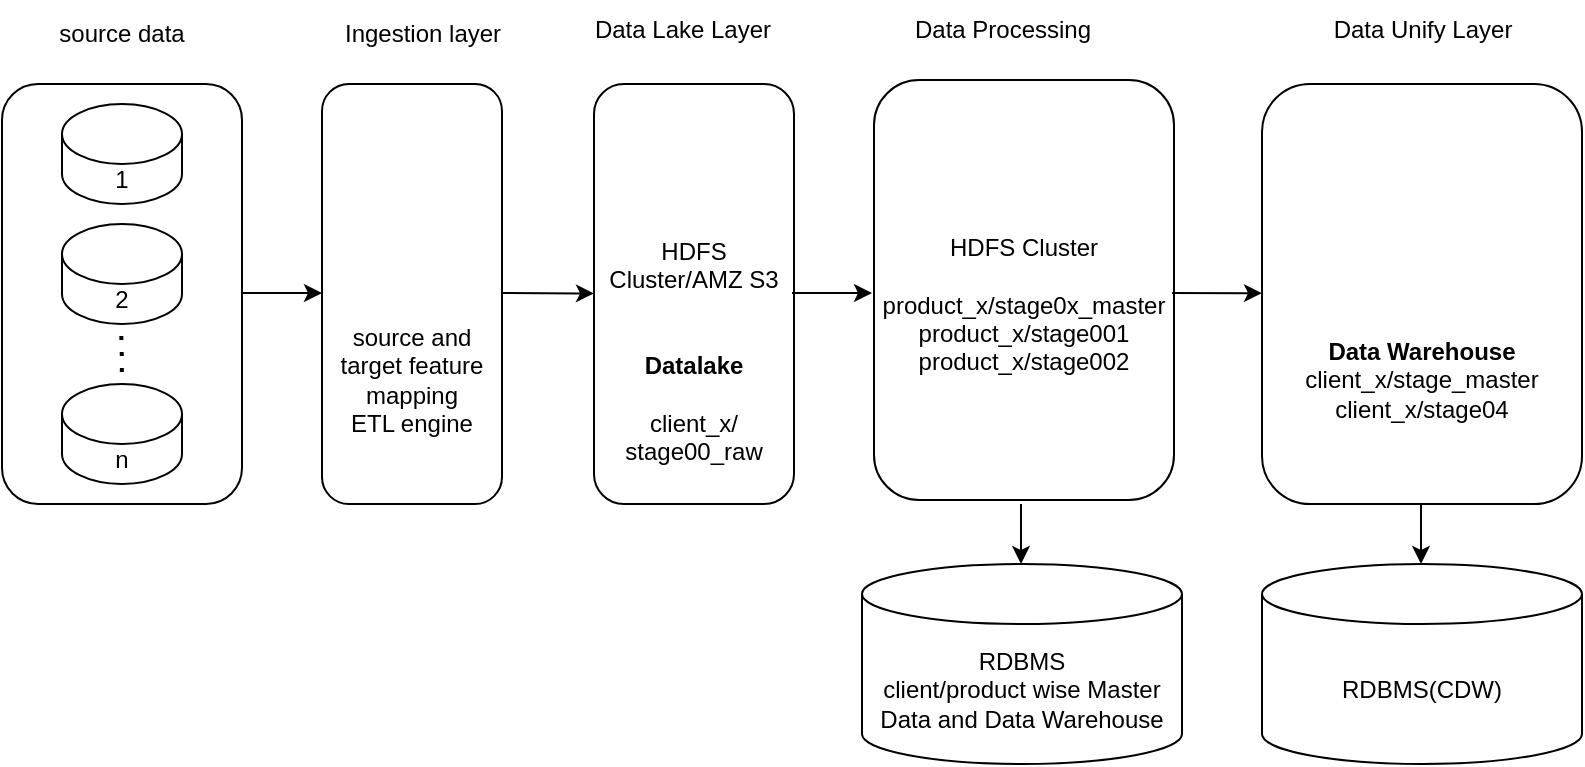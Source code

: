<mxfile version="24.8.0">
  <diagram name="Page-1" id="dII-GsZN4UyNTXwKCkAz">
    <mxGraphModel dx="1050" dy="522" grid="1" gridSize="10" guides="1" tooltips="1" connect="1" arrows="1" fold="1" page="1" pageScale="1" pageWidth="850" pageHeight="1100" math="0" shadow="0">
      <root>
        <mxCell id="0" />
        <mxCell id="1" parent="0" />
        <mxCell id="wHakukRragAsUwI3LYUK-2" value="" style="rounded=1;whiteSpace=wrap;html=1;" vertex="1" parent="1">
          <mxGeometry x="30" y="120" width="120" height="210" as="geometry" />
        </mxCell>
        <mxCell id="wHakukRragAsUwI3LYUK-7" value="" style="endArrow=none;dashed=1;html=1;dashPattern=1 3;strokeWidth=2;rounded=0;" edge="1" parent="1">
          <mxGeometry width="50" height="50" relative="1" as="geometry">
            <mxPoint x="89.5" y="280" as="sourcePoint" />
            <mxPoint x="89.5" y="240" as="targetPoint" />
            <Array as="points">
              <mxPoint x="90" y="260" />
            </Array>
          </mxGeometry>
        </mxCell>
        <mxCell id="wHakukRragAsUwI3LYUK-8" value="&lt;div&gt;&lt;br&gt;&lt;/div&gt;&lt;div&gt;&lt;br&gt;&lt;/div&gt;&lt;div&gt;&lt;br&gt;&lt;/div&gt;&lt;div&gt;&lt;br&gt;&lt;/div&gt;&lt;div&gt;&lt;br&gt;&lt;/div&gt;&lt;div&gt;&lt;br&gt;&lt;/div&gt;source and target feature mapping&lt;div&gt;ETL engine&lt;/div&gt;" style="rounded=1;whiteSpace=wrap;html=1;" vertex="1" parent="1">
          <mxGeometry x="190" y="120" width="90" height="210" as="geometry" />
        </mxCell>
        <mxCell id="wHakukRragAsUwI3LYUK-9" value="&lt;div&gt;&lt;b&gt;&lt;br&gt;&lt;/b&gt;&lt;/div&gt;&lt;b&gt;&lt;div&gt;&lt;b&gt;&lt;br&gt;&lt;/b&gt;&lt;/div&gt;&lt;div&gt;&lt;b&gt;&lt;br&gt;&lt;/b&gt;&lt;/div&gt;&lt;div&gt;&lt;b&gt;&lt;br&gt;&lt;/b&gt;&lt;/div&gt;&lt;div&gt;&lt;b&gt;&lt;br&gt;&lt;/b&gt;&lt;/div&gt;&lt;div&gt;&lt;b&gt;&lt;br&gt;&lt;/b&gt;&lt;/div&gt;Data Warehouse&lt;/b&gt;&lt;div&gt;client_x/stage_master&lt;/div&gt;&lt;div&gt;client_x/stage04&lt;/div&gt;" style="rounded=1;whiteSpace=wrap;html=1;" vertex="1" parent="1">
          <mxGeometry x="660" y="120" width="160" height="210" as="geometry" />
        </mxCell>
        <mxCell id="wHakukRragAsUwI3LYUK-10" value="&lt;div&gt;&lt;br&gt;&lt;/div&gt;&lt;div&gt;&lt;br&gt;&lt;/div&gt;&lt;div&gt;HDFS Cluster&lt;/div&gt;&lt;div&gt;&lt;br&gt;&lt;/div&gt;product_x/stage0x_master&lt;div&gt;product_x/stage001&lt;div&gt;product_x/stage002&lt;div&gt;&lt;br&gt;&lt;/div&gt;&lt;/div&gt;&lt;/div&gt;" style="rounded=1;whiteSpace=wrap;html=1;" vertex="1" parent="1">
          <mxGeometry x="466" y="118" width="150" height="210" as="geometry" />
        </mxCell>
        <mxCell id="wHakukRragAsUwI3LYUK-11" value="&lt;div&gt;&lt;b&gt;&lt;br&gt;&lt;/b&gt;&lt;/div&gt;&lt;div style=&quot;font-weight: bold;&quot;&gt;&lt;b&gt;&lt;br&gt;&lt;/b&gt;&lt;/div&gt;&lt;div style=&quot;&quot;&gt;&lt;div style=&quot;font-weight: bold;&quot;&gt;&lt;br&gt;&lt;/div&gt;&lt;div style=&quot;font-weight: bold;&quot;&gt;&lt;br&gt;&lt;/div&gt;&lt;div style=&quot;font-weight: bold;&quot;&gt;&lt;br&gt;&lt;/div&gt;&lt;div style=&quot;&quot;&gt;HDFS Cluster/AMZ S3&lt;/div&gt;&lt;div style=&quot;font-weight: bold;&quot;&gt;&lt;br&gt;&lt;/div&gt;&lt;/div&gt;&lt;div style=&quot;font-weight: bold;&quot;&gt;&lt;br&gt;&lt;/div&gt;&lt;b&gt;Datalake&lt;/b&gt;&lt;div&gt;&lt;b&gt;&lt;br&gt;&lt;/b&gt;&lt;div&gt;client_x/&lt;/div&gt;&lt;div&gt;stage00_raw&lt;/div&gt;&lt;/div&gt;&lt;div&gt;&lt;br&gt;&lt;/div&gt;" style="rounded=1;whiteSpace=wrap;html=1;" vertex="1" parent="1">
          <mxGeometry x="326" y="120" width="100" height="210" as="geometry" />
        </mxCell>
        <mxCell id="wHakukRragAsUwI3LYUK-12" value="1" style="shape=cylinder3;whiteSpace=wrap;html=1;boundedLbl=1;backgroundOutline=1;size=15;" vertex="1" parent="1">
          <mxGeometry x="60" y="130" width="60" height="50" as="geometry" />
        </mxCell>
        <mxCell id="wHakukRragAsUwI3LYUK-13" value="2" style="shape=cylinder3;whiteSpace=wrap;html=1;boundedLbl=1;backgroundOutline=1;size=15;" vertex="1" parent="1">
          <mxGeometry x="60" y="190" width="60" height="50" as="geometry" />
        </mxCell>
        <mxCell id="wHakukRragAsUwI3LYUK-14" value="n" style="shape=cylinder3;whiteSpace=wrap;html=1;boundedLbl=1;backgroundOutline=1;size=15;" vertex="1" parent="1">
          <mxGeometry x="60" y="270" width="60" height="50" as="geometry" />
        </mxCell>
        <mxCell id="wHakukRragAsUwI3LYUK-16" value="RDBMS&lt;div&gt;client/product wise Master Data and Data Warehouse&lt;/div&gt;" style="shape=cylinder3;whiteSpace=wrap;html=1;boundedLbl=1;backgroundOutline=1;size=15;" vertex="1" parent="1">
          <mxGeometry x="460" y="360" width="160" height="100" as="geometry" />
        </mxCell>
        <mxCell id="wHakukRragAsUwI3LYUK-17" value="RDBMS(CDW)" style="shape=cylinder3;whiteSpace=wrap;html=1;boundedLbl=1;backgroundOutline=1;size=15;" vertex="1" parent="1">
          <mxGeometry x="660" y="360" width="160" height="100" as="geometry" />
        </mxCell>
        <mxCell id="wHakukRragAsUwI3LYUK-19" value="" style="endArrow=classic;html=1;rounded=0;" edge="1" parent="1">
          <mxGeometry width="50" height="50" relative="1" as="geometry">
            <mxPoint x="150" y="224.5" as="sourcePoint" />
            <mxPoint x="190" y="224.5" as="targetPoint" />
          </mxGeometry>
        </mxCell>
        <mxCell id="wHakukRragAsUwI3LYUK-20" value="" style="endArrow=classic;html=1;rounded=0;" edge="1" parent="1">
          <mxGeometry width="50" height="50" relative="1" as="geometry">
            <mxPoint x="425" y="224.5" as="sourcePoint" />
            <mxPoint x="465" y="224.5" as="targetPoint" />
          </mxGeometry>
        </mxCell>
        <mxCell id="wHakukRragAsUwI3LYUK-21" value="" style="endArrow=classic;html=1;rounded=0;" edge="1" parent="1" target="wHakukRragAsUwI3LYUK-11">
          <mxGeometry width="50" height="50" relative="1" as="geometry">
            <mxPoint x="280" y="224.5" as="sourcePoint" />
            <mxPoint x="320" y="224.5" as="targetPoint" />
          </mxGeometry>
        </mxCell>
        <mxCell id="wHakukRragAsUwI3LYUK-22" value="" style="endArrow=classic;html=1;rounded=0;entryX=0;entryY=0.498;entryDx=0;entryDy=0;entryPerimeter=0;" edge="1" parent="1" target="wHakukRragAsUwI3LYUK-9">
          <mxGeometry width="50" height="50" relative="1" as="geometry">
            <mxPoint x="615" y="224.5" as="sourcePoint" />
            <mxPoint x="655" y="224.5" as="targetPoint" />
            <Array as="points">
              <mxPoint x="615" y="225" />
            </Array>
          </mxGeometry>
        </mxCell>
        <mxCell id="wHakukRragAsUwI3LYUK-24" value="" style="endArrow=classic;html=1;rounded=0;" edge="1" parent="1">
          <mxGeometry width="50" height="50" relative="1" as="geometry">
            <mxPoint x="539.5" y="330" as="sourcePoint" />
            <mxPoint x="539.5" y="360" as="targetPoint" />
          </mxGeometry>
        </mxCell>
        <mxCell id="wHakukRragAsUwI3LYUK-28" value="" style="endArrow=classic;html=1;rounded=0;" edge="1" parent="1">
          <mxGeometry width="50" height="50" relative="1" as="geometry">
            <mxPoint x="739.5" y="330" as="sourcePoint" />
            <mxPoint x="739.5" y="360" as="targetPoint" />
          </mxGeometry>
        </mxCell>
        <mxCell id="wHakukRragAsUwI3LYUK-31" value="source data" style="text;strokeColor=none;align=center;fillColor=none;html=1;verticalAlign=middle;whiteSpace=wrap;rounded=0;" vertex="1" parent="1">
          <mxGeometry x="50" y="80" width="80" height="30" as="geometry" />
        </mxCell>
        <mxCell id="wHakukRragAsUwI3LYUK-33" value="Ingestion layer" style="text;html=1;align=center;verticalAlign=middle;resizable=0;points=[];autosize=1;strokeColor=none;fillColor=none;" vertex="1" parent="1">
          <mxGeometry x="190" y="80" width="100" height="30" as="geometry" />
        </mxCell>
        <mxCell id="wHakukRragAsUwI3LYUK-34" value="Data Lake Layer" style="text;html=1;align=center;verticalAlign=middle;resizable=0;points=[];autosize=1;strokeColor=none;fillColor=none;" vertex="1" parent="1">
          <mxGeometry x="315" y="78" width="110" height="30" as="geometry" />
        </mxCell>
        <mxCell id="wHakukRragAsUwI3LYUK-35" value="Data Processing" style="text;html=1;align=center;verticalAlign=middle;resizable=0;points=[];autosize=1;strokeColor=none;fillColor=none;" vertex="1" parent="1">
          <mxGeometry x="475" y="78" width="110" height="30" as="geometry" />
        </mxCell>
        <mxCell id="wHakukRragAsUwI3LYUK-36" value="Data Unify Layer" style="text;html=1;align=center;verticalAlign=middle;resizable=0;points=[];autosize=1;strokeColor=none;fillColor=none;" vertex="1" parent="1">
          <mxGeometry x="685" y="78" width="110" height="30" as="geometry" />
        </mxCell>
      </root>
    </mxGraphModel>
  </diagram>
</mxfile>
